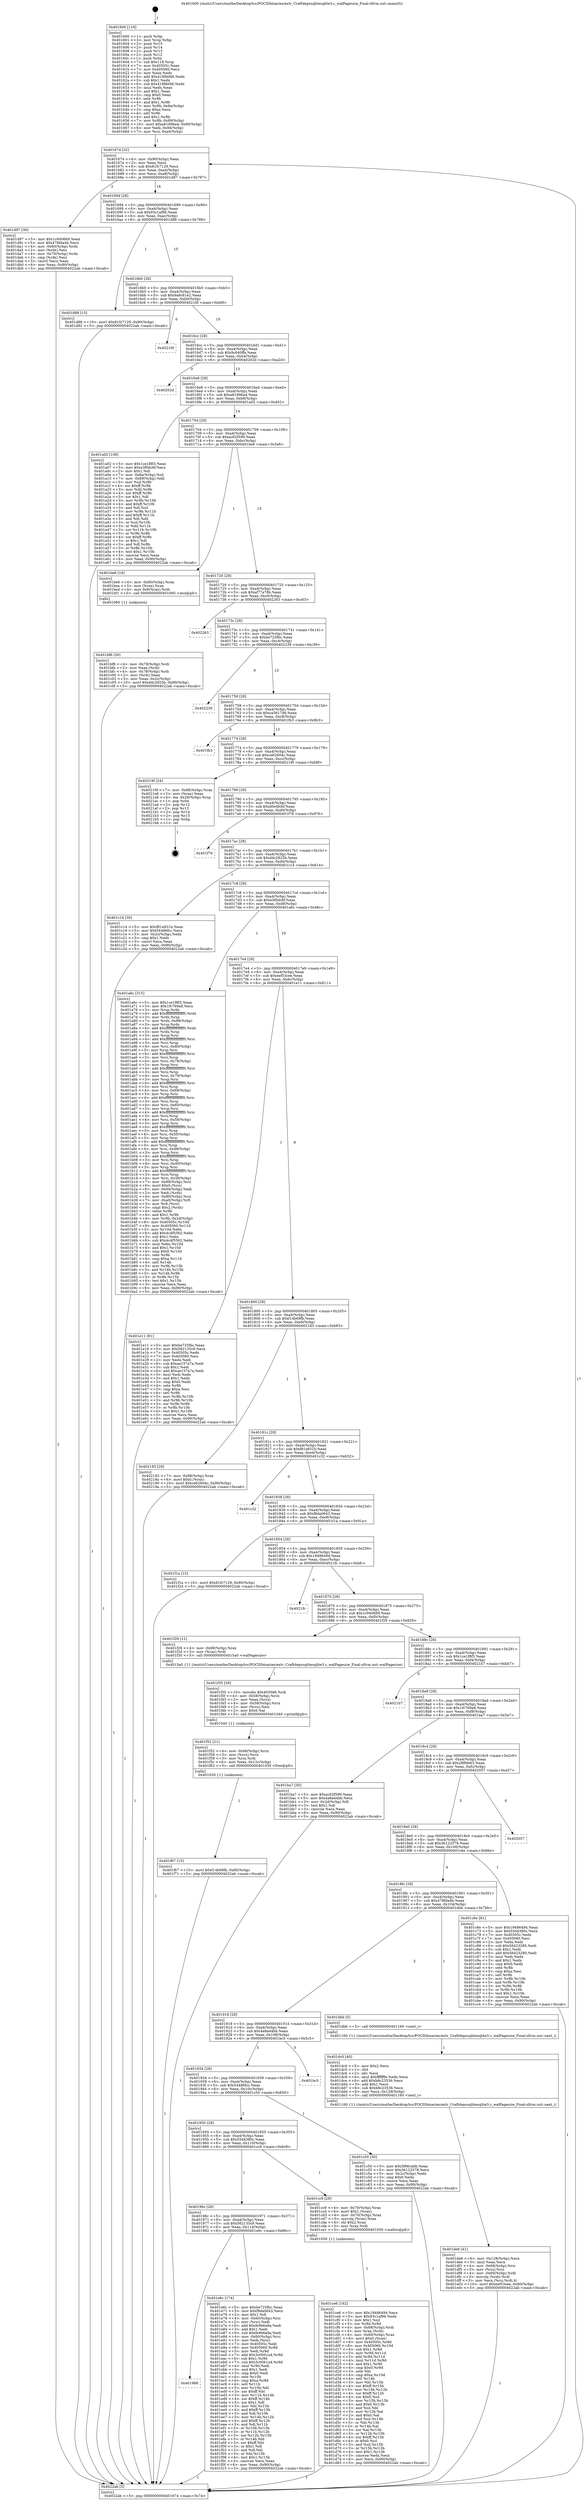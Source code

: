 digraph "0x401600" {
  label = "0x401600 (/mnt/c/Users/mathe/Desktop/tcc/POCII/binaries/extr_Craftdepssqlitesqlite3.c_walPagesize_Final-ollvm.out::main(0))"
  labelloc = "t"
  node[shape=record]

  Entry [label="",width=0.3,height=0.3,shape=circle,fillcolor=black,style=filled]
  "0x401674" [label="{
     0x401674 [32]\l
     | [instrs]\l
     &nbsp;&nbsp;0x401674 \<+6\>: mov -0x90(%rbp),%eax\l
     &nbsp;&nbsp;0x40167a \<+2\>: mov %eax,%ecx\l
     &nbsp;&nbsp;0x40167c \<+6\>: sub $0x81fc7129,%ecx\l
     &nbsp;&nbsp;0x401682 \<+6\>: mov %eax,-0xa4(%rbp)\l
     &nbsp;&nbsp;0x401688 \<+6\>: mov %ecx,-0xa8(%rbp)\l
     &nbsp;&nbsp;0x40168e \<+6\>: je 0000000000401d97 \<main+0x797\>\l
  }"]
  "0x401d97" [label="{
     0x401d97 [36]\l
     | [instrs]\l
     &nbsp;&nbsp;0x401d97 \<+5\>: mov $0x1c940669,%eax\l
     &nbsp;&nbsp;0x401d9c \<+5\>: mov $0x478fda4b,%ecx\l
     &nbsp;&nbsp;0x401da1 \<+4\>: mov -0x60(%rbp),%rdx\l
     &nbsp;&nbsp;0x401da5 \<+2\>: mov (%rdx),%esi\l
     &nbsp;&nbsp;0x401da7 \<+4\>: mov -0x70(%rbp),%rdx\l
     &nbsp;&nbsp;0x401dab \<+2\>: cmp (%rdx),%esi\l
     &nbsp;&nbsp;0x401dad \<+3\>: cmovl %ecx,%eax\l
     &nbsp;&nbsp;0x401db0 \<+6\>: mov %eax,-0x90(%rbp)\l
     &nbsp;&nbsp;0x401db6 \<+5\>: jmp 00000000004022ab \<main+0xcab\>\l
  }"]
  "0x401694" [label="{
     0x401694 [28]\l
     | [instrs]\l
     &nbsp;&nbsp;0x401694 \<+5\>: jmp 0000000000401699 \<main+0x99\>\l
     &nbsp;&nbsp;0x401699 \<+6\>: mov -0xa4(%rbp),%eax\l
     &nbsp;&nbsp;0x40169f \<+5\>: sub $0x93c1af96,%eax\l
     &nbsp;&nbsp;0x4016a4 \<+6\>: mov %eax,-0xac(%rbp)\l
     &nbsp;&nbsp;0x4016aa \<+6\>: je 0000000000401d88 \<main+0x788\>\l
  }"]
  Exit [label="",width=0.3,height=0.3,shape=circle,fillcolor=black,style=filled,peripheries=2]
  "0x401d88" [label="{
     0x401d88 [15]\l
     | [instrs]\l
     &nbsp;&nbsp;0x401d88 \<+10\>: movl $0x81fc7129,-0x90(%rbp)\l
     &nbsp;&nbsp;0x401d92 \<+5\>: jmp 00000000004022ab \<main+0xcab\>\l
  }"]
  "0x4016b0" [label="{
     0x4016b0 [28]\l
     | [instrs]\l
     &nbsp;&nbsp;0x4016b0 \<+5\>: jmp 00000000004016b5 \<main+0xb5\>\l
     &nbsp;&nbsp;0x4016b5 \<+6\>: mov -0xa4(%rbp),%eax\l
     &nbsp;&nbsp;0x4016bb \<+5\>: sub $0x9a8c61e2,%eax\l
     &nbsp;&nbsp;0x4016c0 \<+6\>: mov %eax,-0xb0(%rbp)\l
     &nbsp;&nbsp;0x4016c6 \<+6\>: je 000000000040216f \<main+0xb6f\>\l
  }"]
  "0x401f67" [label="{
     0x401f67 [15]\l
     | [instrs]\l
     &nbsp;&nbsp;0x401f67 \<+10\>: movl $0xf14b69fb,-0x90(%rbp)\l
     &nbsp;&nbsp;0x401f71 \<+5\>: jmp 00000000004022ab \<main+0xcab\>\l
  }"]
  "0x40216f" [label="{
     0x40216f\l
  }", style=dashed]
  "0x4016cc" [label="{
     0x4016cc [28]\l
     | [instrs]\l
     &nbsp;&nbsp;0x4016cc \<+5\>: jmp 00000000004016d1 \<main+0xd1\>\l
     &nbsp;&nbsp;0x4016d1 \<+6\>: mov -0xa4(%rbp),%eax\l
     &nbsp;&nbsp;0x4016d7 \<+5\>: sub $0x9c640ffa,%eax\l
     &nbsp;&nbsp;0x4016dc \<+6\>: mov %eax,-0xb4(%rbp)\l
     &nbsp;&nbsp;0x4016e2 \<+6\>: je 000000000040202d \<main+0xa2d\>\l
  }"]
  "0x401f52" [label="{
     0x401f52 [21]\l
     | [instrs]\l
     &nbsp;&nbsp;0x401f52 \<+4\>: mov -0x68(%rbp),%rcx\l
     &nbsp;&nbsp;0x401f56 \<+3\>: mov (%rcx),%rcx\l
     &nbsp;&nbsp;0x401f59 \<+3\>: mov %rcx,%rdi\l
     &nbsp;&nbsp;0x401f5c \<+6\>: mov %eax,-0x12c(%rbp)\l
     &nbsp;&nbsp;0x401f62 \<+5\>: call 0000000000401030 \<free@plt\>\l
     | [calls]\l
     &nbsp;&nbsp;0x401030 \{1\} (unknown)\l
  }"]
  "0x40202d" [label="{
     0x40202d\l
  }", style=dashed]
  "0x4016e8" [label="{
     0x4016e8 [28]\l
     | [instrs]\l
     &nbsp;&nbsp;0x4016e8 \<+5\>: jmp 00000000004016ed \<main+0xed\>\l
     &nbsp;&nbsp;0x4016ed \<+6\>: mov -0xa4(%rbp),%eax\l
     &nbsp;&nbsp;0x4016f3 \<+5\>: sub $0xa81896a4,%eax\l
     &nbsp;&nbsp;0x4016f8 \<+6\>: mov %eax,-0xb8(%rbp)\l
     &nbsp;&nbsp;0x4016fe \<+6\>: je 0000000000401a02 \<main+0x402\>\l
  }"]
  "0x401f35" [label="{
     0x401f35 [29]\l
     | [instrs]\l
     &nbsp;&nbsp;0x401f35 \<+10\>: movabs $0x4030d6,%rdi\l
     &nbsp;&nbsp;0x401f3f \<+4\>: mov -0x58(%rbp),%rcx\l
     &nbsp;&nbsp;0x401f43 \<+2\>: mov %eax,(%rcx)\l
     &nbsp;&nbsp;0x401f45 \<+4\>: mov -0x58(%rbp),%rcx\l
     &nbsp;&nbsp;0x401f49 \<+2\>: mov (%rcx),%esi\l
     &nbsp;&nbsp;0x401f4b \<+2\>: mov $0x0,%al\l
     &nbsp;&nbsp;0x401f4d \<+5\>: call 0000000000401040 \<printf@plt\>\l
     | [calls]\l
     &nbsp;&nbsp;0x401040 \{1\} (unknown)\l
  }"]
  "0x401a02" [label="{
     0x401a02 [106]\l
     | [instrs]\l
     &nbsp;&nbsp;0x401a02 \<+5\>: mov $0x1ce1f8f3,%eax\l
     &nbsp;&nbsp;0x401a07 \<+5\>: mov $0xe3f0dc6f,%ecx\l
     &nbsp;&nbsp;0x401a0c \<+2\>: mov $0x1,%dl\l
     &nbsp;&nbsp;0x401a0e \<+7\>: mov -0x8a(%rbp),%sil\l
     &nbsp;&nbsp;0x401a15 \<+7\>: mov -0x89(%rbp),%dil\l
     &nbsp;&nbsp;0x401a1c \<+3\>: mov %sil,%r8b\l
     &nbsp;&nbsp;0x401a1f \<+4\>: xor $0xff,%r8b\l
     &nbsp;&nbsp;0x401a23 \<+3\>: mov %dil,%r9b\l
     &nbsp;&nbsp;0x401a26 \<+4\>: xor $0xff,%r9b\l
     &nbsp;&nbsp;0x401a2a \<+3\>: xor $0x1,%dl\l
     &nbsp;&nbsp;0x401a2d \<+3\>: mov %r8b,%r10b\l
     &nbsp;&nbsp;0x401a30 \<+4\>: and $0xff,%r10b\l
     &nbsp;&nbsp;0x401a34 \<+3\>: and %dl,%sil\l
     &nbsp;&nbsp;0x401a37 \<+3\>: mov %r9b,%r11b\l
     &nbsp;&nbsp;0x401a3a \<+4\>: and $0xff,%r11b\l
     &nbsp;&nbsp;0x401a3e \<+3\>: and %dl,%dil\l
     &nbsp;&nbsp;0x401a41 \<+3\>: or %sil,%r10b\l
     &nbsp;&nbsp;0x401a44 \<+3\>: or %dil,%r11b\l
     &nbsp;&nbsp;0x401a47 \<+3\>: xor %r11b,%r10b\l
     &nbsp;&nbsp;0x401a4a \<+3\>: or %r9b,%r8b\l
     &nbsp;&nbsp;0x401a4d \<+4\>: xor $0xff,%r8b\l
     &nbsp;&nbsp;0x401a51 \<+3\>: or $0x1,%dl\l
     &nbsp;&nbsp;0x401a54 \<+3\>: and %dl,%r8b\l
     &nbsp;&nbsp;0x401a57 \<+3\>: or %r8b,%r10b\l
     &nbsp;&nbsp;0x401a5a \<+4\>: test $0x1,%r10b\l
     &nbsp;&nbsp;0x401a5e \<+3\>: cmovne %ecx,%eax\l
     &nbsp;&nbsp;0x401a61 \<+6\>: mov %eax,-0x90(%rbp)\l
     &nbsp;&nbsp;0x401a67 \<+5\>: jmp 00000000004022ab \<main+0xcab\>\l
  }"]
  "0x401704" [label="{
     0x401704 [28]\l
     | [instrs]\l
     &nbsp;&nbsp;0x401704 \<+5\>: jmp 0000000000401709 \<main+0x109\>\l
     &nbsp;&nbsp;0x401709 \<+6\>: mov -0xa4(%rbp),%eax\l
     &nbsp;&nbsp;0x40170f \<+5\>: sub $0xac62f599,%eax\l
     &nbsp;&nbsp;0x401714 \<+6\>: mov %eax,-0xbc(%rbp)\l
     &nbsp;&nbsp;0x40171a \<+6\>: je 0000000000401be6 \<main+0x5e6\>\l
  }"]
  "0x4022ab" [label="{
     0x4022ab [5]\l
     | [instrs]\l
     &nbsp;&nbsp;0x4022ab \<+5\>: jmp 0000000000401674 \<main+0x74\>\l
  }"]
  "0x401600" [label="{
     0x401600 [116]\l
     | [instrs]\l
     &nbsp;&nbsp;0x401600 \<+1\>: push %rbp\l
     &nbsp;&nbsp;0x401601 \<+3\>: mov %rsp,%rbp\l
     &nbsp;&nbsp;0x401604 \<+2\>: push %r15\l
     &nbsp;&nbsp;0x401606 \<+2\>: push %r14\l
     &nbsp;&nbsp;0x401608 \<+2\>: push %r13\l
     &nbsp;&nbsp;0x40160a \<+2\>: push %r12\l
     &nbsp;&nbsp;0x40160c \<+1\>: push %rbx\l
     &nbsp;&nbsp;0x40160d \<+7\>: sub $0x118,%rsp\l
     &nbsp;&nbsp;0x401614 \<+7\>: mov 0x40505c,%eax\l
     &nbsp;&nbsp;0x40161b \<+7\>: mov 0x405060,%ecx\l
     &nbsp;&nbsp;0x401622 \<+2\>: mov %eax,%edx\l
     &nbsp;&nbsp;0x401624 \<+6\>: add $0x4188bf46,%edx\l
     &nbsp;&nbsp;0x40162a \<+3\>: sub $0x1,%edx\l
     &nbsp;&nbsp;0x40162d \<+6\>: sub $0x4188bf46,%edx\l
     &nbsp;&nbsp;0x401633 \<+3\>: imul %edx,%eax\l
     &nbsp;&nbsp;0x401636 \<+3\>: and $0x1,%eax\l
     &nbsp;&nbsp;0x401639 \<+3\>: cmp $0x0,%eax\l
     &nbsp;&nbsp;0x40163c \<+4\>: sete %r8b\l
     &nbsp;&nbsp;0x401640 \<+4\>: and $0x1,%r8b\l
     &nbsp;&nbsp;0x401644 \<+7\>: mov %r8b,-0x8a(%rbp)\l
     &nbsp;&nbsp;0x40164b \<+3\>: cmp $0xa,%ecx\l
     &nbsp;&nbsp;0x40164e \<+4\>: setl %r8b\l
     &nbsp;&nbsp;0x401652 \<+4\>: and $0x1,%r8b\l
     &nbsp;&nbsp;0x401656 \<+7\>: mov %r8b,-0x89(%rbp)\l
     &nbsp;&nbsp;0x40165d \<+10\>: movl $0xa81896a4,-0x90(%rbp)\l
     &nbsp;&nbsp;0x401667 \<+6\>: mov %edi,-0x94(%rbp)\l
     &nbsp;&nbsp;0x40166d \<+7\>: mov %rsi,-0xa0(%rbp)\l
  }"]
  "0x401988" [label="{
     0x401988\l
  }", style=dashed]
  "0x401be6" [label="{
     0x401be6 [16]\l
     | [instrs]\l
     &nbsp;&nbsp;0x401be6 \<+4\>: mov -0x80(%rbp),%rax\l
     &nbsp;&nbsp;0x401bea \<+3\>: mov (%rax),%rax\l
     &nbsp;&nbsp;0x401bed \<+4\>: mov 0x8(%rax),%rdi\l
     &nbsp;&nbsp;0x401bf1 \<+5\>: call 0000000000401060 \<atoi@plt\>\l
     | [calls]\l
     &nbsp;&nbsp;0x401060 \{1\} (unknown)\l
  }"]
  "0x401720" [label="{
     0x401720 [28]\l
     | [instrs]\l
     &nbsp;&nbsp;0x401720 \<+5\>: jmp 0000000000401725 \<main+0x125\>\l
     &nbsp;&nbsp;0x401725 \<+6\>: mov -0xa4(%rbp),%eax\l
     &nbsp;&nbsp;0x40172b \<+5\>: sub $0xaf77a78b,%eax\l
     &nbsp;&nbsp;0x401730 \<+6\>: mov %eax,-0xc0(%rbp)\l
     &nbsp;&nbsp;0x401736 \<+6\>: je 0000000000402263 \<main+0xc63\>\l
  }"]
  "0x401e6c" [label="{
     0x401e6c [174]\l
     | [instrs]\l
     &nbsp;&nbsp;0x401e6c \<+5\>: mov $0xbe725fbc,%eax\l
     &nbsp;&nbsp;0x401e71 \<+5\>: mov $0xf9da0643,%ecx\l
     &nbsp;&nbsp;0x401e76 \<+2\>: mov $0x1,%dl\l
     &nbsp;&nbsp;0x401e78 \<+4\>: mov -0x60(%rbp),%rsi\l
     &nbsp;&nbsp;0x401e7c \<+2\>: mov (%rsi),%edi\l
     &nbsp;&nbsp;0x401e7e \<+6\>: add $0xfe9b6a9a,%edi\l
     &nbsp;&nbsp;0x401e84 \<+3\>: add $0x1,%edi\l
     &nbsp;&nbsp;0x401e87 \<+6\>: sub $0xfe9b6a9a,%edi\l
     &nbsp;&nbsp;0x401e8d \<+4\>: mov -0x60(%rbp),%rsi\l
     &nbsp;&nbsp;0x401e91 \<+2\>: mov %edi,(%rsi)\l
     &nbsp;&nbsp;0x401e93 \<+7\>: mov 0x40505c,%edi\l
     &nbsp;&nbsp;0x401e9a \<+8\>: mov 0x405060,%r8d\l
     &nbsp;&nbsp;0x401ea2 \<+3\>: mov %edi,%r9d\l
     &nbsp;&nbsp;0x401ea5 \<+7\>: add $0x3c0061a4,%r9d\l
     &nbsp;&nbsp;0x401eac \<+4\>: sub $0x1,%r9d\l
     &nbsp;&nbsp;0x401eb0 \<+7\>: sub $0x3c0061a4,%r9d\l
     &nbsp;&nbsp;0x401eb7 \<+4\>: imul %r9d,%edi\l
     &nbsp;&nbsp;0x401ebb \<+3\>: and $0x1,%edi\l
     &nbsp;&nbsp;0x401ebe \<+3\>: cmp $0x0,%edi\l
     &nbsp;&nbsp;0x401ec1 \<+4\>: sete %r10b\l
     &nbsp;&nbsp;0x401ec5 \<+4\>: cmp $0xa,%r8d\l
     &nbsp;&nbsp;0x401ec9 \<+4\>: setl %r11b\l
     &nbsp;&nbsp;0x401ecd \<+3\>: mov %r10b,%bl\l
     &nbsp;&nbsp;0x401ed0 \<+3\>: xor $0xff,%bl\l
     &nbsp;&nbsp;0x401ed3 \<+3\>: mov %r11b,%r14b\l
     &nbsp;&nbsp;0x401ed6 \<+4\>: xor $0xff,%r14b\l
     &nbsp;&nbsp;0x401eda \<+3\>: xor $0x1,%dl\l
     &nbsp;&nbsp;0x401edd \<+3\>: mov %bl,%r15b\l
     &nbsp;&nbsp;0x401ee0 \<+4\>: and $0xff,%r15b\l
     &nbsp;&nbsp;0x401ee4 \<+3\>: and %dl,%r10b\l
     &nbsp;&nbsp;0x401ee7 \<+3\>: mov %r14b,%r12b\l
     &nbsp;&nbsp;0x401eea \<+4\>: and $0xff,%r12b\l
     &nbsp;&nbsp;0x401eee \<+3\>: and %dl,%r11b\l
     &nbsp;&nbsp;0x401ef1 \<+3\>: or %r10b,%r15b\l
     &nbsp;&nbsp;0x401ef4 \<+3\>: or %r11b,%r12b\l
     &nbsp;&nbsp;0x401ef7 \<+3\>: xor %r12b,%r15b\l
     &nbsp;&nbsp;0x401efa \<+3\>: or %r14b,%bl\l
     &nbsp;&nbsp;0x401efd \<+3\>: xor $0xff,%bl\l
     &nbsp;&nbsp;0x401f00 \<+3\>: or $0x1,%dl\l
     &nbsp;&nbsp;0x401f03 \<+2\>: and %dl,%bl\l
     &nbsp;&nbsp;0x401f05 \<+3\>: or %bl,%r15b\l
     &nbsp;&nbsp;0x401f08 \<+4\>: test $0x1,%r15b\l
     &nbsp;&nbsp;0x401f0c \<+3\>: cmovne %ecx,%eax\l
     &nbsp;&nbsp;0x401f0f \<+6\>: mov %eax,-0x90(%rbp)\l
     &nbsp;&nbsp;0x401f15 \<+5\>: jmp 00000000004022ab \<main+0xcab\>\l
  }"]
  "0x402263" [label="{
     0x402263\l
  }", style=dashed]
  "0x40173c" [label="{
     0x40173c [28]\l
     | [instrs]\l
     &nbsp;&nbsp;0x40173c \<+5\>: jmp 0000000000401741 \<main+0x141\>\l
     &nbsp;&nbsp;0x401741 \<+6\>: mov -0xa4(%rbp),%eax\l
     &nbsp;&nbsp;0x401747 \<+5\>: sub $0xbe725fbc,%eax\l
     &nbsp;&nbsp;0x40174c \<+6\>: mov %eax,-0xc4(%rbp)\l
     &nbsp;&nbsp;0x401752 \<+6\>: je 0000000000402239 \<main+0xc39\>\l
  }"]
  "0x401de8" [label="{
     0x401de8 [41]\l
     | [instrs]\l
     &nbsp;&nbsp;0x401de8 \<+6\>: mov -0x128(%rbp),%ecx\l
     &nbsp;&nbsp;0x401dee \<+3\>: imul %eax,%ecx\l
     &nbsp;&nbsp;0x401df1 \<+4\>: mov -0x68(%rbp),%rsi\l
     &nbsp;&nbsp;0x401df5 \<+3\>: mov (%rsi),%rsi\l
     &nbsp;&nbsp;0x401df8 \<+4\>: mov -0x60(%rbp),%rdi\l
     &nbsp;&nbsp;0x401dfc \<+3\>: movslq (%rdi),%rdi\l
     &nbsp;&nbsp;0x401dff \<+3\>: mov %ecx,(%rsi,%rdi,4)\l
     &nbsp;&nbsp;0x401e02 \<+10\>: movl $0xeef53cee,-0x90(%rbp)\l
     &nbsp;&nbsp;0x401e0c \<+5\>: jmp 00000000004022ab \<main+0xcab\>\l
  }"]
  "0x402239" [label="{
     0x402239\l
  }", style=dashed]
  "0x401758" [label="{
     0x401758 [28]\l
     | [instrs]\l
     &nbsp;&nbsp;0x401758 \<+5\>: jmp 000000000040175d \<main+0x15d\>\l
     &nbsp;&nbsp;0x40175d \<+6\>: mov -0xa4(%rbp),%eax\l
     &nbsp;&nbsp;0x401763 \<+5\>: sub $0xca3617d6,%eax\l
     &nbsp;&nbsp;0x401768 \<+6\>: mov %eax,-0xc8(%rbp)\l
     &nbsp;&nbsp;0x40176e \<+6\>: je 0000000000401fb3 \<main+0x9b3\>\l
  }"]
  "0x401dc0" [label="{
     0x401dc0 [40]\l
     | [instrs]\l
     &nbsp;&nbsp;0x401dc0 \<+5\>: mov $0x2,%ecx\l
     &nbsp;&nbsp;0x401dc5 \<+1\>: cltd\l
     &nbsp;&nbsp;0x401dc6 \<+2\>: idiv %ecx\l
     &nbsp;&nbsp;0x401dc8 \<+6\>: imul $0xfffffffe,%edx,%ecx\l
     &nbsp;&nbsp;0x401dce \<+6\>: add $0xb8c23536,%ecx\l
     &nbsp;&nbsp;0x401dd4 \<+3\>: add $0x1,%ecx\l
     &nbsp;&nbsp;0x401dd7 \<+6\>: sub $0xb8c23536,%ecx\l
     &nbsp;&nbsp;0x401ddd \<+6\>: mov %ecx,-0x128(%rbp)\l
     &nbsp;&nbsp;0x401de3 \<+5\>: call 0000000000401160 \<next_i\>\l
     | [calls]\l
     &nbsp;&nbsp;0x401160 \{1\} (/mnt/c/Users/mathe/Desktop/tcc/POCII/binaries/extr_Craftdepssqlitesqlite3.c_walPagesize_Final-ollvm.out::next_i)\l
  }"]
  "0x401fb3" [label="{
     0x401fb3\l
  }", style=dashed]
  "0x401774" [label="{
     0x401774 [28]\l
     | [instrs]\l
     &nbsp;&nbsp;0x401774 \<+5\>: jmp 0000000000401779 \<main+0x179\>\l
     &nbsp;&nbsp;0x401779 \<+6\>: mov -0xa4(%rbp),%eax\l
     &nbsp;&nbsp;0x40177f \<+5\>: sub $0xce62604c,%eax\l
     &nbsp;&nbsp;0x401784 \<+6\>: mov %eax,-0xcc(%rbp)\l
     &nbsp;&nbsp;0x40178a \<+6\>: je 000000000040219f \<main+0xb9f\>\l
  }"]
  "0x401ce6" [label="{
     0x401ce6 [162]\l
     | [instrs]\l
     &nbsp;&nbsp;0x401ce6 \<+5\>: mov $0x19486494,%ecx\l
     &nbsp;&nbsp;0x401ceb \<+5\>: mov $0x93c1af96,%edx\l
     &nbsp;&nbsp;0x401cf0 \<+3\>: mov $0x1,%sil\l
     &nbsp;&nbsp;0x401cf3 \<+3\>: xor %r8d,%r8d\l
     &nbsp;&nbsp;0x401cf6 \<+4\>: mov -0x68(%rbp),%rdi\l
     &nbsp;&nbsp;0x401cfa \<+3\>: mov %rax,(%rdi)\l
     &nbsp;&nbsp;0x401cfd \<+4\>: mov -0x60(%rbp),%rax\l
     &nbsp;&nbsp;0x401d01 \<+6\>: movl $0x0,(%rax)\l
     &nbsp;&nbsp;0x401d07 \<+8\>: mov 0x40505c,%r9d\l
     &nbsp;&nbsp;0x401d0f \<+8\>: mov 0x405060,%r10d\l
     &nbsp;&nbsp;0x401d17 \<+4\>: sub $0x1,%r8d\l
     &nbsp;&nbsp;0x401d1b \<+3\>: mov %r9d,%r11d\l
     &nbsp;&nbsp;0x401d1e \<+3\>: add %r8d,%r11d\l
     &nbsp;&nbsp;0x401d21 \<+4\>: imul %r11d,%r9d\l
     &nbsp;&nbsp;0x401d25 \<+4\>: and $0x1,%r9d\l
     &nbsp;&nbsp;0x401d29 \<+4\>: cmp $0x0,%r9d\l
     &nbsp;&nbsp;0x401d2d \<+3\>: sete %bl\l
     &nbsp;&nbsp;0x401d30 \<+4\>: cmp $0xa,%r10d\l
     &nbsp;&nbsp;0x401d34 \<+4\>: setl %r14b\l
     &nbsp;&nbsp;0x401d38 \<+3\>: mov %bl,%r15b\l
     &nbsp;&nbsp;0x401d3b \<+4\>: xor $0xff,%r15b\l
     &nbsp;&nbsp;0x401d3f \<+3\>: mov %r14b,%r12b\l
     &nbsp;&nbsp;0x401d42 \<+4\>: xor $0xff,%r12b\l
     &nbsp;&nbsp;0x401d46 \<+4\>: xor $0x0,%sil\l
     &nbsp;&nbsp;0x401d4a \<+3\>: mov %r15b,%r13b\l
     &nbsp;&nbsp;0x401d4d \<+4\>: and $0x0,%r13b\l
     &nbsp;&nbsp;0x401d51 \<+3\>: and %sil,%bl\l
     &nbsp;&nbsp;0x401d54 \<+3\>: mov %r12b,%al\l
     &nbsp;&nbsp;0x401d57 \<+2\>: and $0x0,%al\l
     &nbsp;&nbsp;0x401d59 \<+3\>: and %sil,%r14b\l
     &nbsp;&nbsp;0x401d5c \<+3\>: or %bl,%r13b\l
     &nbsp;&nbsp;0x401d5f \<+3\>: or %r14b,%al\l
     &nbsp;&nbsp;0x401d62 \<+3\>: xor %al,%r13b\l
     &nbsp;&nbsp;0x401d65 \<+3\>: or %r12b,%r15b\l
     &nbsp;&nbsp;0x401d68 \<+4\>: xor $0xff,%r15b\l
     &nbsp;&nbsp;0x401d6c \<+4\>: or $0x0,%sil\l
     &nbsp;&nbsp;0x401d70 \<+3\>: and %sil,%r15b\l
     &nbsp;&nbsp;0x401d73 \<+3\>: or %r15b,%r13b\l
     &nbsp;&nbsp;0x401d76 \<+4\>: test $0x1,%r13b\l
     &nbsp;&nbsp;0x401d7a \<+3\>: cmovne %edx,%ecx\l
     &nbsp;&nbsp;0x401d7d \<+6\>: mov %ecx,-0x90(%rbp)\l
     &nbsp;&nbsp;0x401d83 \<+5\>: jmp 00000000004022ab \<main+0xcab\>\l
  }"]
  "0x40219f" [label="{
     0x40219f [24]\l
     | [instrs]\l
     &nbsp;&nbsp;0x40219f \<+7\>: mov -0x88(%rbp),%rax\l
     &nbsp;&nbsp;0x4021a6 \<+2\>: mov (%rax),%eax\l
     &nbsp;&nbsp;0x4021a8 \<+4\>: lea -0x28(%rbp),%rsp\l
     &nbsp;&nbsp;0x4021ac \<+1\>: pop %rbx\l
     &nbsp;&nbsp;0x4021ad \<+2\>: pop %r12\l
     &nbsp;&nbsp;0x4021af \<+2\>: pop %r13\l
     &nbsp;&nbsp;0x4021b1 \<+2\>: pop %r14\l
     &nbsp;&nbsp;0x4021b3 \<+2\>: pop %r15\l
     &nbsp;&nbsp;0x4021b5 \<+1\>: pop %rbp\l
     &nbsp;&nbsp;0x4021b6 \<+1\>: ret\l
  }"]
  "0x401790" [label="{
     0x401790 [28]\l
     | [instrs]\l
     &nbsp;&nbsp;0x401790 \<+5\>: jmp 0000000000401795 \<main+0x195\>\l
     &nbsp;&nbsp;0x401795 \<+6\>: mov -0xa4(%rbp),%eax\l
     &nbsp;&nbsp;0x40179b \<+5\>: sub $0xd0e4fcbf,%eax\l
     &nbsp;&nbsp;0x4017a0 \<+6\>: mov %eax,-0xd0(%rbp)\l
     &nbsp;&nbsp;0x4017a6 \<+6\>: je 0000000000401f76 \<main+0x976\>\l
  }"]
  "0x40196c" [label="{
     0x40196c [28]\l
     | [instrs]\l
     &nbsp;&nbsp;0x40196c \<+5\>: jmp 0000000000401971 \<main+0x371\>\l
     &nbsp;&nbsp;0x401971 \<+6\>: mov -0xa4(%rbp),%eax\l
     &nbsp;&nbsp;0x401977 \<+5\>: sub $0x562135c9,%eax\l
     &nbsp;&nbsp;0x40197c \<+6\>: mov %eax,-0x114(%rbp)\l
     &nbsp;&nbsp;0x401982 \<+6\>: je 0000000000401e6c \<main+0x86c\>\l
  }"]
  "0x401f76" [label="{
     0x401f76\l
  }", style=dashed]
  "0x4017ac" [label="{
     0x4017ac [28]\l
     | [instrs]\l
     &nbsp;&nbsp;0x4017ac \<+5\>: jmp 00000000004017b1 \<main+0x1b1\>\l
     &nbsp;&nbsp;0x4017b1 \<+6\>: mov -0xa4(%rbp),%eax\l
     &nbsp;&nbsp;0x4017b7 \<+5\>: sub $0xd4c2825b,%eax\l
     &nbsp;&nbsp;0x4017bc \<+6\>: mov %eax,-0xd4(%rbp)\l
     &nbsp;&nbsp;0x4017c2 \<+6\>: je 0000000000401c14 \<main+0x614\>\l
  }"]
  "0x401cc9" [label="{
     0x401cc9 [29]\l
     | [instrs]\l
     &nbsp;&nbsp;0x401cc9 \<+4\>: mov -0x70(%rbp),%rax\l
     &nbsp;&nbsp;0x401ccd \<+6\>: movl $0x1,(%rax)\l
     &nbsp;&nbsp;0x401cd3 \<+4\>: mov -0x70(%rbp),%rax\l
     &nbsp;&nbsp;0x401cd7 \<+3\>: movslq (%rax),%rax\l
     &nbsp;&nbsp;0x401cda \<+4\>: shl $0x2,%rax\l
     &nbsp;&nbsp;0x401cde \<+3\>: mov %rax,%rdi\l
     &nbsp;&nbsp;0x401ce1 \<+5\>: call 0000000000401050 \<malloc@plt\>\l
     | [calls]\l
     &nbsp;&nbsp;0x401050 \{1\} (unknown)\l
  }"]
  "0x401c14" [label="{
     0x401c14 [30]\l
     | [instrs]\l
     &nbsp;&nbsp;0x401c14 \<+5\>: mov $0xf81a931b,%eax\l
     &nbsp;&nbsp;0x401c19 \<+5\>: mov $0x54486fcc,%ecx\l
     &nbsp;&nbsp;0x401c1e \<+3\>: mov -0x2c(%rbp),%edx\l
     &nbsp;&nbsp;0x401c21 \<+3\>: cmp $0x1,%edx\l
     &nbsp;&nbsp;0x401c24 \<+3\>: cmovl %ecx,%eax\l
     &nbsp;&nbsp;0x401c27 \<+6\>: mov %eax,-0x90(%rbp)\l
     &nbsp;&nbsp;0x401c2d \<+5\>: jmp 00000000004022ab \<main+0xcab\>\l
  }"]
  "0x4017c8" [label="{
     0x4017c8 [28]\l
     | [instrs]\l
     &nbsp;&nbsp;0x4017c8 \<+5\>: jmp 00000000004017cd \<main+0x1cd\>\l
     &nbsp;&nbsp;0x4017cd \<+6\>: mov -0xa4(%rbp),%eax\l
     &nbsp;&nbsp;0x4017d3 \<+5\>: sub $0xe3f0dc6f,%eax\l
     &nbsp;&nbsp;0x4017d8 \<+6\>: mov %eax,-0xd8(%rbp)\l
     &nbsp;&nbsp;0x4017de \<+6\>: je 0000000000401a6c \<main+0x46c\>\l
  }"]
  "0x401950" [label="{
     0x401950 [28]\l
     | [instrs]\l
     &nbsp;&nbsp;0x401950 \<+5\>: jmp 0000000000401955 \<main+0x355\>\l
     &nbsp;&nbsp;0x401955 \<+6\>: mov -0xa4(%rbp),%eax\l
     &nbsp;&nbsp;0x40195b \<+5\>: sub $0x55d4380c,%eax\l
     &nbsp;&nbsp;0x401960 \<+6\>: mov %eax,-0x110(%rbp)\l
     &nbsp;&nbsp;0x401966 \<+6\>: je 0000000000401cc9 \<main+0x6c9\>\l
  }"]
  "0x401a6c" [label="{
     0x401a6c [315]\l
     | [instrs]\l
     &nbsp;&nbsp;0x401a6c \<+5\>: mov $0x1ce1f8f3,%eax\l
     &nbsp;&nbsp;0x401a71 \<+5\>: mov $0x1fc769a8,%ecx\l
     &nbsp;&nbsp;0x401a76 \<+3\>: mov %rsp,%rdx\l
     &nbsp;&nbsp;0x401a79 \<+4\>: add $0xfffffffffffffff0,%rdx\l
     &nbsp;&nbsp;0x401a7d \<+3\>: mov %rdx,%rsp\l
     &nbsp;&nbsp;0x401a80 \<+7\>: mov %rdx,-0x88(%rbp)\l
     &nbsp;&nbsp;0x401a87 \<+3\>: mov %rsp,%rdx\l
     &nbsp;&nbsp;0x401a8a \<+4\>: add $0xfffffffffffffff0,%rdx\l
     &nbsp;&nbsp;0x401a8e \<+3\>: mov %rdx,%rsp\l
     &nbsp;&nbsp;0x401a91 \<+3\>: mov %rsp,%rsi\l
     &nbsp;&nbsp;0x401a94 \<+4\>: add $0xfffffffffffffff0,%rsi\l
     &nbsp;&nbsp;0x401a98 \<+3\>: mov %rsi,%rsp\l
     &nbsp;&nbsp;0x401a9b \<+4\>: mov %rsi,-0x80(%rbp)\l
     &nbsp;&nbsp;0x401a9f \<+3\>: mov %rsp,%rsi\l
     &nbsp;&nbsp;0x401aa2 \<+4\>: add $0xfffffffffffffff0,%rsi\l
     &nbsp;&nbsp;0x401aa6 \<+3\>: mov %rsi,%rsp\l
     &nbsp;&nbsp;0x401aa9 \<+4\>: mov %rsi,-0x78(%rbp)\l
     &nbsp;&nbsp;0x401aad \<+3\>: mov %rsp,%rsi\l
     &nbsp;&nbsp;0x401ab0 \<+4\>: add $0xfffffffffffffff0,%rsi\l
     &nbsp;&nbsp;0x401ab4 \<+3\>: mov %rsi,%rsp\l
     &nbsp;&nbsp;0x401ab7 \<+4\>: mov %rsi,-0x70(%rbp)\l
     &nbsp;&nbsp;0x401abb \<+3\>: mov %rsp,%rsi\l
     &nbsp;&nbsp;0x401abe \<+4\>: add $0xfffffffffffffff0,%rsi\l
     &nbsp;&nbsp;0x401ac2 \<+3\>: mov %rsi,%rsp\l
     &nbsp;&nbsp;0x401ac5 \<+4\>: mov %rsi,-0x68(%rbp)\l
     &nbsp;&nbsp;0x401ac9 \<+3\>: mov %rsp,%rsi\l
     &nbsp;&nbsp;0x401acc \<+4\>: add $0xfffffffffffffff0,%rsi\l
     &nbsp;&nbsp;0x401ad0 \<+3\>: mov %rsi,%rsp\l
     &nbsp;&nbsp;0x401ad3 \<+4\>: mov %rsi,-0x60(%rbp)\l
     &nbsp;&nbsp;0x401ad7 \<+3\>: mov %rsp,%rsi\l
     &nbsp;&nbsp;0x401ada \<+4\>: add $0xfffffffffffffff0,%rsi\l
     &nbsp;&nbsp;0x401ade \<+3\>: mov %rsi,%rsp\l
     &nbsp;&nbsp;0x401ae1 \<+4\>: mov %rsi,-0x58(%rbp)\l
     &nbsp;&nbsp;0x401ae5 \<+3\>: mov %rsp,%rsi\l
     &nbsp;&nbsp;0x401ae8 \<+4\>: add $0xfffffffffffffff0,%rsi\l
     &nbsp;&nbsp;0x401aec \<+3\>: mov %rsi,%rsp\l
     &nbsp;&nbsp;0x401aef \<+4\>: mov %rsi,-0x50(%rbp)\l
     &nbsp;&nbsp;0x401af3 \<+3\>: mov %rsp,%rsi\l
     &nbsp;&nbsp;0x401af6 \<+4\>: add $0xfffffffffffffff0,%rsi\l
     &nbsp;&nbsp;0x401afa \<+3\>: mov %rsi,%rsp\l
     &nbsp;&nbsp;0x401afd \<+4\>: mov %rsi,-0x48(%rbp)\l
     &nbsp;&nbsp;0x401b01 \<+3\>: mov %rsp,%rsi\l
     &nbsp;&nbsp;0x401b04 \<+4\>: add $0xfffffffffffffff0,%rsi\l
     &nbsp;&nbsp;0x401b08 \<+3\>: mov %rsi,%rsp\l
     &nbsp;&nbsp;0x401b0b \<+4\>: mov %rsi,-0x40(%rbp)\l
     &nbsp;&nbsp;0x401b0f \<+3\>: mov %rsp,%rsi\l
     &nbsp;&nbsp;0x401b12 \<+4\>: add $0xfffffffffffffff0,%rsi\l
     &nbsp;&nbsp;0x401b16 \<+3\>: mov %rsi,%rsp\l
     &nbsp;&nbsp;0x401b19 \<+4\>: mov %rsi,-0x38(%rbp)\l
     &nbsp;&nbsp;0x401b1d \<+7\>: mov -0x88(%rbp),%rsi\l
     &nbsp;&nbsp;0x401b24 \<+6\>: movl $0x0,(%rsi)\l
     &nbsp;&nbsp;0x401b2a \<+6\>: mov -0x94(%rbp),%edi\l
     &nbsp;&nbsp;0x401b30 \<+2\>: mov %edi,(%rdx)\l
     &nbsp;&nbsp;0x401b32 \<+4\>: mov -0x80(%rbp),%rsi\l
     &nbsp;&nbsp;0x401b36 \<+7\>: mov -0xa0(%rbp),%r8\l
     &nbsp;&nbsp;0x401b3d \<+3\>: mov %r8,(%rsi)\l
     &nbsp;&nbsp;0x401b40 \<+3\>: cmpl $0x2,(%rdx)\l
     &nbsp;&nbsp;0x401b43 \<+4\>: setne %r9b\l
     &nbsp;&nbsp;0x401b47 \<+4\>: and $0x1,%r9b\l
     &nbsp;&nbsp;0x401b4b \<+4\>: mov %r9b,-0x2d(%rbp)\l
     &nbsp;&nbsp;0x401b4f \<+8\>: mov 0x40505c,%r10d\l
     &nbsp;&nbsp;0x401b57 \<+8\>: mov 0x405060,%r11d\l
     &nbsp;&nbsp;0x401b5f \<+3\>: mov %r10d,%ebx\l
     &nbsp;&nbsp;0x401b62 \<+6\>: add $0x4c4f5562,%ebx\l
     &nbsp;&nbsp;0x401b68 \<+3\>: sub $0x1,%ebx\l
     &nbsp;&nbsp;0x401b6b \<+6\>: sub $0x4c4f5562,%ebx\l
     &nbsp;&nbsp;0x401b71 \<+4\>: imul %ebx,%r10d\l
     &nbsp;&nbsp;0x401b75 \<+4\>: and $0x1,%r10d\l
     &nbsp;&nbsp;0x401b79 \<+4\>: cmp $0x0,%r10d\l
     &nbsp;&nbsp;0x401b7d \<+4\>: sete %r9b\l
     &nbsp;&nbsp;0x401b81 \<+4\>: cmp $0xa,%r11d\l
     &nbsp;&nbsp;0x401b85 \<+4\>: setl %r14b\l
     &nbsp;&nbsp;0x401b89 \<+3\>: mov %r9b,%r15b\l
     &nbsp;&nbsp;0x401b8c \<+3\>: and %r14b,%r15b\l
     &nbsp;&nbsp;0x401b8f \<+3\>: xor %r14b,%r9b\l
     &nbsp;&nbsp;0x401b92 \<+3\>: or %r9b,%r15b\l
     &nbsp;&nbsp;0x401b95 \<+4\>: test $0x1,%r15b\l
     &nbsp;&nbsp;0x401b99 \<+3\>: cmovne %ecx,%eax\l
     &nbsp;&nbsp;0x401b9c \<+6\>: mov %eax,-0x90(%rbp)\l
     &nbsp;&nbsp;0x401ba2 \<+5\>: jmp 00000000004022ab \<main+0xcab\>\l
  }"]
  "0x4017e4" [label="{
     0x4017e4 [28]\l
     | [instrs]\l
     &nbsp;&nbsp;0x4017e4 \<+5\>: jmp 00000000004017e9 \<main+0x1e9\>\l
     &nbsp;&nbsp;0x4017e9 \<+6\>: mov -0xa4(%rbp),%eax\l
     &nbsp;&nbsp;0x4017ef \<+5\>: sub $0xeef53cee,%eax\l
     &nbsp;&nbsp;0x4017f4 \<+6\>: mov %eax,-0xdc(%rbp)\l
     &nbsp;&nbsp;0x4017fa \<+6\>: je 0000000000401e11 \<main+0x811\>\l
  }"]
  "0x401c50" [label="{
     0x401c50 [30]\l
     | [instrs]\l
     &nbsp;&nbsp;0x401c50 \<+5\>: mov $0x5f96cddb,%eax\l
     &nbsp;&nbsp;0x401c55 \<+5\>: mov $0x36122578,%ecx\l
     &nbsp;&nbsp;0x401c5a \<+3\>: mov -0x2c(%rbp),%edx\l
     &nbsp;&nbsp;0x401c5d \<+3\>: cmp $0x0,%edx\l
     &nbsp;&nbsp;0x401c60 \<+3\>: cmove %ecx,%eax\l
     &nbsp;&nbsp;0x401c63 \<+6\>: mov %eax,-0x90(%rbp)\l
     &nbsp;&nbsp;0x401c69 \<+5\>: jmp 00000000004022ab \<main+0xcab\>\l
  }"]
  "0x401934" [label="{
     0x401934 [28]\l
     | [instrs]\l
     &nbsp;&nbsp;0x401934 \<+5\>: jmp 0000000000401939 \<main+0x339\>\l
     &nbsp;&nbsp;0x401939 \<+6\>: mov -0xa4(%rbp),%eax\l
     &nbsp;&nbsp;0x40193f \<+5\>: sub $0x54486fcc,%eax\l
     &nbsp;&nbsp;0x401944 \<+6\>: mov %eax,-0x10c(%rbp)\l
     &nbsp;&nbsp;0x40194a \<+6\>: je 0000000000401c50 \<main+0x650\>\l
  }"]
  "0x401e11" [label="{
     0x401e11 [91]\l
     | [instrs]\l
     &nbsp;&nbsp;0x401e11 \<+5\>: mov $0xbe725fbc,%eax\l
     &nbsp;&nbsp;0x401e16 \<+5\>: mov $0x562135c9,%ecx\l
     &nbsp;&nbsp;0x401e1b \<+7\>: mov 0x40505c,%edx\l
     &nbsp;&nbsp;0x401e22 \<+7\>: mov 0x405060,%esi\l
     &nbsp;&nbsp;0x401e29 \<+2\>: mov %edx,%edi\l
     &nbsp;&nbsp;0x401e2b \<+6\>: sub $0xae157a7a,%edi\l
     &nbsp;&nbsp;0x401e31 \<+3\>: sub $0x1,%edi\l
     &nbsp;&nbsp;0x401e34 \<+6\>: add $0xae157a7a,%edi\l
     &nbsp;&nbsp;0x401e3a \<+3\>: imul %edi,%edx\l
     &nbsp;&nbsp;0x401e3d \<+3\>: and $0x1,%edx\l
     &nbsp;&nbsp;0x401e40 \<+3\>: cmp $0x0,%edx\l
     &nbsp;&nbsp;0x401e43 \<+4\>: sete %r8b\l
     &nbsp;&nbsp;0x401e47 \<+3\>: cmp $0xa,%esi\l
     &nbsp;&nbsp;0x401e4a \<+4\>: setl %r9b\l
     &nbsp;&nbsp;0x401e4e \<+3\>: mov %r8b,%r10b\l
     &nbsp;&nbsp;0x401e51 \<+3\>: and %r9b,%r10b\l
     &nbsp;&nbsp;0x401e54 \<+3\>: xor %r9b,%r8b\l
     &nbsp;&nbsp;0x401e57 \<+3\>: or %r8b,%r10b\l
     &nbsp;&nbsp;0x401e5a \<+4\>: test $0x1,%r10b\l
     &nbsp;&nbsp;0x401e5e \<+3\>: cmovne %ecx,%eax\l
     &nbsp;&nbsp;0x401e61 \<+6\>: mov %eax,-0x90(%rbp)\l
     &nbsp;&nbsp;0x401e67 \<+5\>: jmp 00000000004022ab \<main+0xcab\>\l
  }"]
  "0x401800" [label="{
     0x401800 [28]\l
     | [instrs]\l
     &nbsp;&nbsp;0x401800 \<+5\>: jmp 0000000000401805 \<main+0x205\>\l
     &nbsp;&nbsp;0x401805 \<+6\>: mov -0xa4(%rbp),%eax\l
     &nbsp;&nbsp;0x40180b \<+5\>: sub $0xf14b69fb,%eax\l
     &nbsp;&nbsp;0x401810 \<+6\>: mov %eax,-0xe0(%rbp)\l
     &nbsp;&nbsp;0x401816 \<+6\>: je 0000000000402183 \<main+0xb83\>\l
  }"]
  "0x401bc5" [label="{
     0x401bc5\l
  }", style=dashed]
  "0x402183" [label="{
     0x402183 [28]\l
     | [instrs]\l
     &nbsp;&nbsp;0x402183 \<+7\>: mov -0x88(%rbp),%rax\l
     &nbsp;&nbsp;0x40218a \<+6\>: movl $0x0,(%rax)\l
     &nbsp;&nbsp;0x402190 \<+10\>: movl $0xce62604c,-0x90(%rbp)\l
     &nbsp;&nbsp;0x40219a \<+5\>: jmp 00000000004022ab \<main+0xcab\>\l
  }"]
  "0x40181c" [label="{
     0x40181c [28]\l
     | [instrs]\l
     &nbsp;&nbsp;0x40181c \<+5\>: jmp 0000000000401821 \<main+0x221\>\l
     &nbsp;&nbsp;0x401821 \<+6\>: mov -0xa4(%rbp),%eax\l
     &nbsp;&nbsp;0x401827 \<+5\>: sub $0xf81a931b,%eax\l
     &nbsp;&nbsp;0x40182c \<+6\>: mov %eax,-0xe4(%rbp)\l
     &nbsp;&nbsp;0x401832 \<+6\>: je 0000000000401c32 \<main+0x632\>\l
  }"]
  "0x401918" [label="{
     0x401918 [28]\l
     | [instrs]\l
     &nbsp;&nbsp;0x401918 \<+5\>: jmp 000000000040191d \<main+0x31d\>\l
     &nbsp;&nbsp;0x40191d \<+6\>: mov -0xa4(%rbp),%eax\l
     &nbsp;&nbsp;0x401923 \<+5\>: sub $0x4a8a44bb,%eax\l
     &nbsp;&nbsp;0x401928 \<+6\>: mov %eax,-0x108(%rbp)\l
     &nbsp;&nbsp;0x40192e \<+6\>: je 0000000000401bc5 \<main+0x5c5\>\l
  }"]
  "0x401c32" [label="{
     0x401c32\l
  }", style=dashed]
  "0x401838" [label="{
     0x401838 [28]\l
     | [instrs]\l
     &nbsp;&nbsp;0x401838 \<+5\>: jmp 000000000040183d \<main+0x23d\>\l
     &nbsp;&nbsp;0x40183d \<+6\>: mov -0xa4(%rbp),%eax\l
     &nbsp;&nbsp;0x401843 \<+5\>: sub $0xf9da0643,%eax\l
     &nbsp;&nbsp;0x401848 \<+6\>: mov %eax,-0xe8(%rbp)\l
     &nbsp;&nbsp;0x40184e \<+6\>: je 0000000000401f1a \<main+0x91a\>\l
  }"]
  "0x401dbb" [label="{
     0x401dbb [5]\l
     | [instrs]\l
     &nbsp;&nbsp;0x401dbb \<+5\>: call 0000000000401160 \<next_i\>\l
     | [calls]\l
     &nbsp;&nbsp;0x401160 \{1\} (/mnt/c/Users/mathe/Desktop/tcc/POCII/binaries/extr_Craftdepssqlitesqlite3.c_walPagesize_Final-ollvm.out::next_i)\l
  }"]
  "0x401f1a" [label="{
     0x401f1a [15]\l
     | [instrs]\l
     &nbsp;&nbsp;0x401f1a \<+10\>: movl $0x81fc7129,-0x90(%rbp)\l
     &nbsp;&nbsp;0x401f24 \<+5\>: jmp 00000000004022ab \<main+0xcab\>\l
  }"]
  "0x401854" [label="{
     0x401854 [28]\l
     | [instrs]\l
     &nbsp;&nbsp;0x401854 \<+5\>: jmp 0000000000401859 \<main+0x259\>\l
     &nbsp;&nbsp;0x401859 \<+6\>: mov -0xa4(%rbp),%eax\l
     &nbsp;&nbsp;0x40185f \<+5\>: sub $0x19486494,%eax\l
     &nbsp;&nbsp;0x401864 \<+6\>: mov %eax,-0xec(%rbp)\l
     &nbsp;&nbsp;0x40186a \<+6\>: je 00000000004021fc \<main+0xbfc\>\l
  }"]
  "0x4018fc" [label="{
     0x4018fc [28]\l
     | [instrs]\l
     &nbsp;&nbsp;0x4018fc \<+5\>: jmp 0000000000401901 \<main+0x301\>\l
     &nbsp;&nbsp;0x401901 \<+6\>: mov -0xa4(%rbp),%eax\l
     &nbsp;&nbsp;0x401907 \<+5\>: sub $0x478fda4b,%eax\l
     &nbsp;&nbsp;0x40190c \<+6\>: mov %eax,-0x104(%rbp)\l
     &nbsp;&nbsp;0x401912 \<+6\>: je 0000000000401dbb \<main+0x7bb\>\l
  }"]
  "0x4021fc" [label="{
     0x4021fc\l
  }", style=dashed]
  "0x401870" [label="{
     0x401870 [28]\l
     | [instrs]\l
     &nbsp;&nbsp;0x401870 \<+5\>: jmp 0000000000401875 \<main+0x275\>\l
     &nbsp;&nbsp;0x401875 \<+6\>: mov -0xa4(%rbp),%eax\l
     &nbsp;&nbsp;0x40187b \<+5\>: sub $0x1c940669,%eax\l
     &nbsp;&nbsp;0x401880 \<+6\>: mov %eax,-0xf0(%rbp)\l
     &nbsp;&nbsp;0x401886 \<+6\>: je 0000000000401f29 \<main+0x929\>\l
  }"]
  "0x401c6e" [label="{
     0x401c6e [91]\l
     | [instrs]\l
     &nbsp;&nbsp;0x401c6e \<+5\>: mov $0x19486494,%eax\l
     &nbsp;&nbsp;0x401c73 \<+5\>: mov $0x55d4380c,%ecx\l
     &nbsp;&nbsp;0x401c78 \<+7\>: mov 0x40505c,%edx\l
     &nbsp;&nbsp;0x401c7f \<+7\>: mov 0x405060,%esi\l
     &nbsp;&nbsp;0x401c86 \<+2\>: mov %edx,%edi\l
     &nbsp;&nbsp;0x401c88 \<+6\>: sub $0x56423280,%edi\l
     &nbsp;&nbsp;0x401c8e \<+3\>: sub $0x1,%edi\l
     &nbsp;&nbsp;0x401c91 \<+6\>: add $0x56423280,%edi\l
     &nbsp;&nbsp;0x401c97 \<+3\>: imul %edi,%edx\l
     &nbsp;&nbsp;0x401c9a \<+3\>: and $0x1,%edx\l
     &nbsp;&nbsp;0x401c9d \<+3\>: cmp $0x0,%edx\l
     &nbsp;&nbsp;0x401ca0 \<+4\>: sete %r8b\l
     &nbsp;&nbsp;0x401ca4 \<+3\>: cmp $0xa,%esi\l
     &nbsp;&nbsp;0x401ca7 \<+4\>: setl %r9b\l
     &nbsp;&nbsp;0x401cab \<+3\>: mov %r8b,%r10b\l
     &nbsp;&nbsp;0x401cae \<+3\>: and %r9b,%r10b\l
     &nbsp;&nbsp;0x401cb1 \<+3\>: xor %r9b,%r8b\l
     &nbsp;&nbsp;0x401cb4 \<+3\>: or %r8b,%r10b\l
     &nbsp;&nbsp;0x401cb7 \<+4\>: test $0x1,%r10b\l
     &nbsp;&nbsp;0x401cbb \<+3\>: cmovne %ecx,%eax\l
     &nbsp;&nbsp;0x401cbe \<+6\>: mov %eax,-0x90(%rbp)\l
     &nbsp;&nbsp;0x401cc4 \<+5\>: jmp 00000000004022ab \<main+0xcab\>\l
  }"]
  "0x401f29" [label="{
     0x401f29 [12]\l
     | [instrs]\l
     &nbsp;&nbsp;0x401f29 \<+4\>: mov -0x68(%rbp),%rax\l
     &nbsp;&nbsp;0x401f2d \<+3\>: mov (%rax),%rdi\l
     &nbsp;&nbsp;0x401f30 \<+5\>: call 00000000004015a0 \<walPagesize\>\l
     | [calls]\l
     &nbsp;&nbsp;0x4015a0 \{1\} (/mnt/c/Users/mathe/Desktop/tcc/POCII/binaries/extr_Craftdepssqlitesqlite3.c_walPagesize_Final-ollvm.out::walPagesize)\l
  }"]
  "0x40188c" [label="{
     0x40188c [28]\l
     | [instrs]\l
     &nbsp;&nbsp;0x40188c \<+5\>: jmp 0000000000401891 \<main+0x291\>\l
     &nbsp;&nbsp;0x401891 \<+6\>: mov -0xa4(%rbp),%eax\l
     &nbsp;&nbsp;0x401897 \<+5\>: sub $0x1ce1f8f3,%eax\l
     &nbsp;&nbsp;0x40189c \<+6\>: mov %eax,-0xf4(%rbp)\l
     &nbsp;&nbsp;0x4018a2 \<+6\>: je 00000000004021b7 \<main+0xbb7\>\l
  }"]
  "0x4018e0" [label="{
     0x4018e0 [28]\l
     | [instrs]\l
     &nbsp;&nbsp;0x4018e0 \<+5\>: jmp 00000000004018e5 \<main+0x2e5\>\l
     &nbsp;&nbsp;0x4018e5 \<+6\>: mov -0xa4(%rbp),%eax\l
     &nbsp;&nbsp;0x4018eb \<+5\>: sub $0x36122578,%eax\l
     &nbsp;&nbsp;0x4018f0 \<+6\>: mov %eax,-0x100(%rbp)\l
     &nbsp;&nbsp;0x4018f6 \<+6\>: je 0000000000401c6e \<main+0x66e\>\l
  }"]
  "0x4021b7" [label="{
     0x4021b7\l
  }", style=dashed]
  "0x4018a8" [label="{
     0x4018a8 [28]\l
     | [instrs]\l
     &nbsp;&nbsp;0x4018a8 \<+5\>: jmp 00000000004018ad \<main+0x2ad\>\l
     &nbsp;&nbsp;0x4018ad \<+6\>: mov -0xa4(%rbp),%eax\l
     &nbsp;&nbsp;0x4018b3 \<+5\>: sub $0x1fc769a8,%eax\l
     &nbsp;&nbsp;0x4018b8 \<+6\>: mov %eax,-0xf8(%rbp)\l
     &nbsp;&nbsp;0x4018be \<+6\>: je 0000000000401ba7 \<main+0x5a7\>\l
  }"]
  "0x402057" [label="{
     0x402057\l
  }", style=dashed]
  "0x401ba7" [label="{
     0x401ba7 [30]\l
     | [instrs]\l
     &nbsp;&nbsp;0x401ba7 \<+5\>: mov $0xac62f599,%eax\l
     &nbsp;&nbsp;0x401bac \<+5\>: mov $0x4a8a44bb,%ecx\l
     &nbsp;&nbsp;0x401bb1 \<+3\>: mov -0x2d(%rbp),%dl\l
     &nbsp;&nbsp;0x401bb4 \<+3\>: test $0x1,%dl\l
     &nbsp;&nbsp;0x401bb7 \<+3\>: cmovne %ecx,%eax\l
     &nbsp;&nbsp;0x401bba \<+6\>: mov %eax,-0x90(%rbp)\l
     &nbsp;&nbsp;0x401bc0 \<+5\>: jmp 00000000004022ab \<main+0xcab\>\l
  }"]
  "0x4018c4" [label="{
     0x4018c4 [28]\l
     | [instrs]\l
     &nbsp;&nbsp;0x4018c4 \<+5\>: jmp 00000000004018c9 \<main+0x2c9\>\l
     &nbsp;&nbsp;0x4018c9 \<+6\>: mov -0xa4(%rbp),%eax\l
     &nbsp;&nbsp;0x4018cf \<+5\>: sub $0x28f6fe63,%eax\l
     &nbsp;&nbsp;0x4018d4 \<+6\>: mov %eax,-0xfc(%rbp)\l
     &nbsp;&nbsp;0x4018da \<+6\>: je 0000000000402057 \<main+0xa57\>\l
  }"]
  "0x401bf6" [label="{
     0x401bf6 [30]\l
     | [instrs]\l
     &nbsp;&nbsp;0x401bf6 \<+4\>: mov -0x78(%rbp),%rdi\l
     &nbsp;&nbsp;0x401bfa \<+2\>: mov %eax,(%rdi)\l
     &nbsp;&nbsp;0x401bfc \<+4\>: mov -0x78(%rbp),%rdi\l
     &nbsp;&nbsp;0x401c00 \<+2\>: mov (%rdi),%eax\l
     &nbsp;&nbsp;0x401c02 \<+3\>: mov %eax,-0x2c(%rbp)\l
     &nbsp;&nbsp;0x401c05 \<+10\>: movl $0xd4c2825b,-0x90(%rbp)\l
     &nbsp;&nbsp;0x401c0f \<+5\>: jmp 00000000004022ab \<main+0xcab\>\l
  }"]
  Entry -> "0x401600" [label=" 1"]
  "0x401674" -> "0x401d97" [label=" 2"]
  "0x401674" -> "0x401694" [label=" 16"]
  "0x40219f" -> Exit [label=" 1"]
  "0x401694" -> "0x401d88" [label=" 1"]
  "0x401694" -> "0x4016b0" [label=" 15"]
  "0x402183" -> "0x4022ab" [label=" 1"]
  "0x4016b0" -> "0x40216f" [label=" 0"]
  "0x4016b0" -> "0x4016cc" [label=" 15"]
  "0x401f67" -> "0x4022ab" [label=" 1"]
  "0x4016cc" -> "0x40202d" [label=" 0"]
  "0x4016cc" -> "0x4016e8" [label=" 15"]
  "0x401f52" -> "0x401f67" [label=" 1"]
  "0x4016e8" -> "0x401a02" [label=" 1"]
  "0x4016e8" -> "0x401704" [label=" 14"]
  "0x401a02" -> "0x4022ab" [label=" 1"]
  "0x401600" -> "0x401674" [label=" 1"]
  "0x4022ab" -> "0x401674" [label=" 17"]
  "0x401f35" -> "0x401f52" [label=" 1"]
  "0x401704" -> "0x401be6" [label=" 1"]
  "0x401704" -> "0x401720" [label=" 13"]
  "0x401f29" -> "0x401f35" [label=" 1"]
  "0x401720" -> "0x402263" [label=" 0"]
  "0x401720" -> "0x40173c" [label=" 13"]
  "0x401f1a" -> "0x4022ab" [label=" 1"]
  "0x40173c" -> "0x402239" [label=" 0"]
  "0x40173c" -> "0x401758" [label=" 13"]
  "0x40196c" -> "0x401988" [label=" 0"]
  "0x401758" -> "0x401fb3" [label=" 0"]
  "0x401758" -> "0x401774" [label=" 13"]
  "0x40196c" -> "0x401e6c" [label=" 1"]
  "0x401774" -> "0x40219f" [label=" 1"]
  "0x401774" -> "0x401790" [label=" 12"]
  "0x401e6c" -> "0x4022ab" [label=" 1"]
  "0x401790" -> "0x401f76" [label=" 0"]
  "0x401790" -> "0x4017ac" [label=" 12"]
  "0x401e11" -> "0x4022ab" [label=" 1"]
  "0x4017ac" -> "0x401c14" [label=" 1"]
  "0x4017ac" -> "0x4017c8" [label=" 11"]
  "0x401de8" -> "0x4022ab" [label=" 1"]
  "0x4017c8" -> "0x401a6c" [label=" 1"]
  "0x4017c8" -> "0x4017e4" [label=" 10"]
  "0x401dbb" -> "0x401dc0" [label=" 1"]
  "0x401a6c" -> "0x4022ab" [label=" 1"]
  "0x401d97" -> "0x4022ab" [label=" 2"]
  "0x4017e4" -> "0x401e11" [label=" 1"]
  "0x4017e4" -> "0x401800" [label=" 9"]
  "0x401ce6" -> "0x4022ab" [label=" 1"]
  "0x401800" -> "0x402183" [label=" 1"]
  "0x401800" -> "0x40181c" [label=" 8"]
  "0x401cc9" -> "0x401ce6" [label=" 1"]
  "0x40181c" -> "0x401c32" [label=" 0"]
  "0x40181c" -> "0x401838" [label=" 8"]
  "0x401950" -> "0x401cc9" [label=" 1"]
  "0x401838" -> "0x401f1a" [label=" 1"]
  "0x401838" -> "0x401854" [label=" 7"]
  "0x401dc0" -> "0x401de8" [label=" 1"]
  "0x401854" -> "0x4021fc" [label=" 0"]
  "0x401854" -> "0x401870" [label=" 7"]
  "0x401c50" -> "0x4022ab" [label=" 1"]
  "0x401870" -> "0x401f29" [label=" 1"]
  "0x401870" -> "0x40188c" [label=" 6"]
  "0x401934" -> "0x401950" [label=" 2"]
  "0x40188c" -> "0x4021b7" [label=" 0"]
  "0x40188c" -> "0x4018a8" [label=" 6"]
  "0x401d88" -> "0x4022ab" [label=" 1"]
  "0x4018a8" -> "0x401ba7" [label=" 1"]
  "0x4018a8" -> "0x4018c4" [label=" 5"]
  "0x401ba7" -> "0x4022ab" [label=" 1"]
  "0x401be6" -> "0x401bf6" [label=" 1"]
  "0x401bf6" -> "0x4022ab" [label=" 1"]
  "0x401c14" -> "0x4022ab" [label=" 1"]
  "0x401918" -> "0x401934" [label=" 3"]
  "0x4018c4" -> "0x402057" [label=" 0"]
  "0x4018c4" -> "0x4018e0" [label=" 5"]
  "0x401934" -> "0x401c50" [label=" 1"]
  "0x4018e0" -> "0x401c6e" [label=" 1"]
  "0x4018e0" -> "0x4018fc" [label=" 4"]
  "0x401c6e" -> "0x4022ab" [label=" 1"]
  "0x4018fc" -> "0x401dbb" [label=" 1"]
  "0x4018fc" -> "0x401918" [label=" 3"]
  "0x401950" -> "0x40196c" [label=" 1"]
  "0x401918" -> "0x401bc5" [label=" 0"]
}

